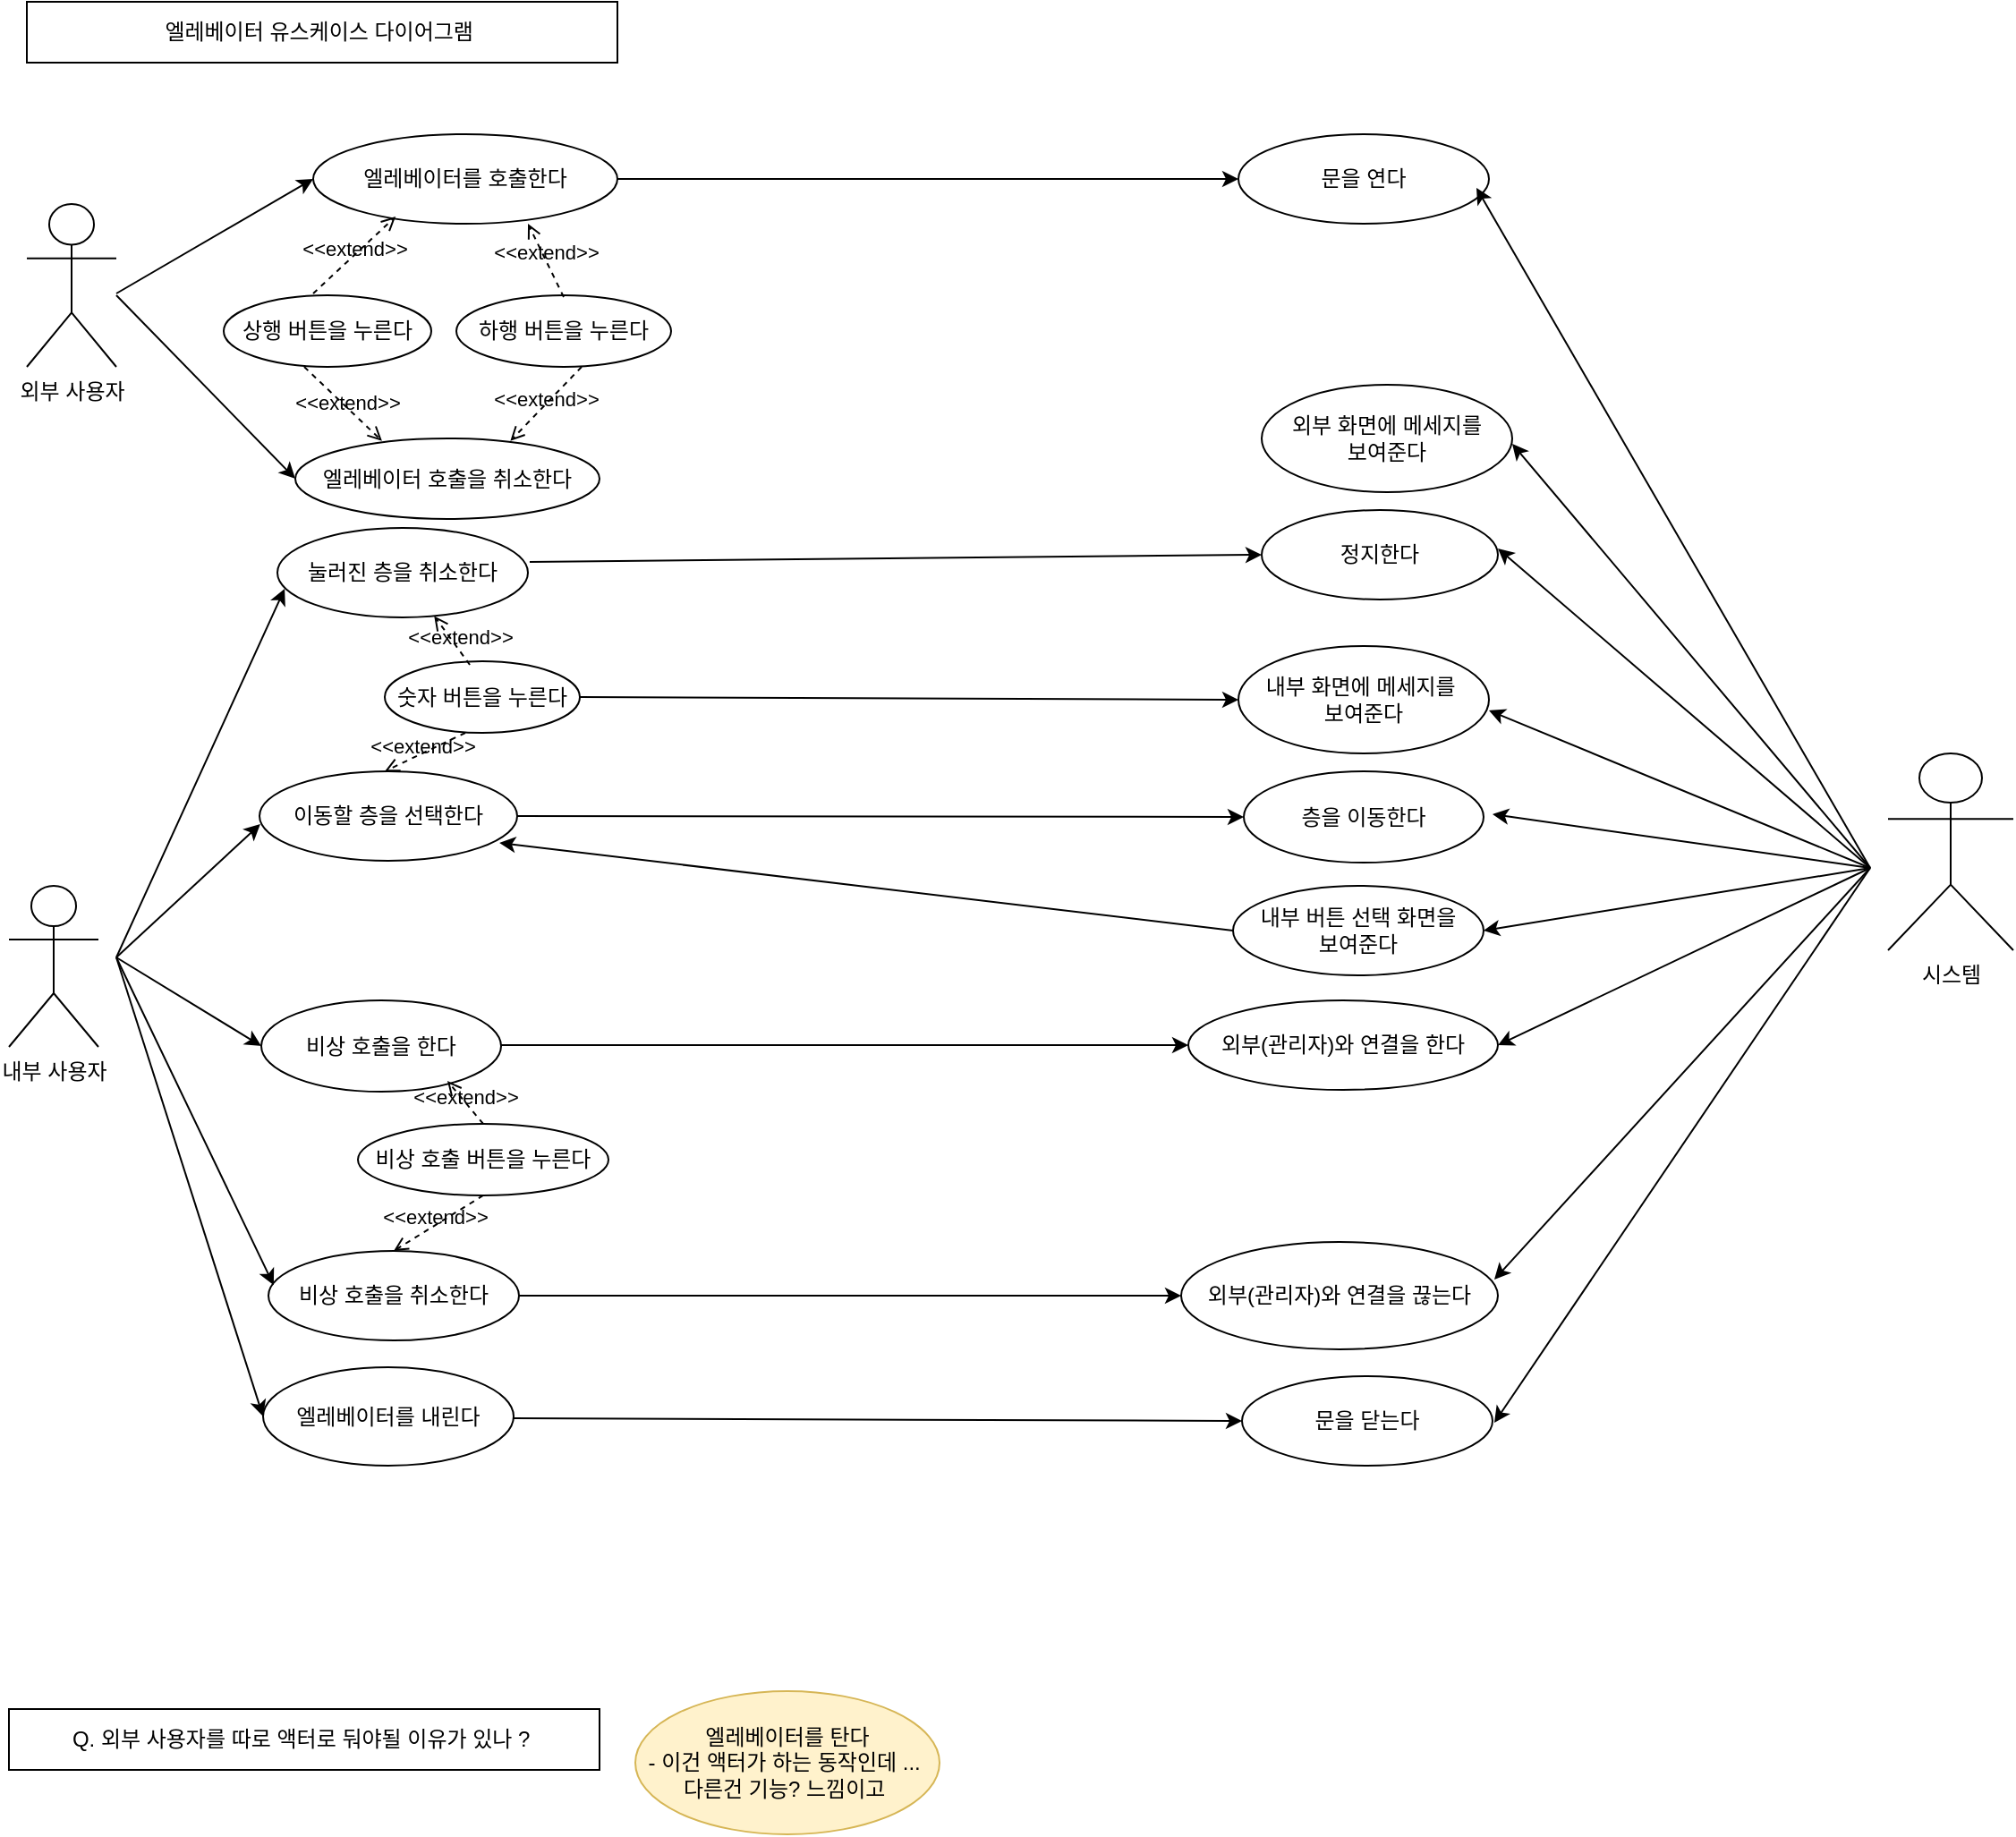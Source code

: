 <mxfile version="21.7.2" type="github">
  <diagram name="페이지-1" id="53Q3UClLWomSRLcQ5Eca">
    <mxGraphModel dx="2074" dy="1110" grid="1" gridSize="10" guides="1" tooltips="1" connect="1" arrows="1" fold="1" page="1" pageScale="1" pageWidth="827" pageHeight="1169" math="0" shadow="0">
      <root>
        <mxCell id="0" />
        <mxCell id="1" parent="0" />
        <mxCell id="rM92m6WjBes2DzVafnE3-1" value="외부 사용자" style="shape=umlActor;verticalLabelPosition=bottom;verticalAlign=top;html=1;outlineConnect=0;" parent="1" vertex="1">
          <mxGeometry x="30" y="709" width="50" height="91" as="geometry" />
        </mxCell>
        <mxCell id="rM92m6WjBes2DzVafnE3-2" value="상행 버튼을 누른다" style="ellipse;whiteSpace=wrap;html=1;" parent="1" vertex="1">
          <mxGeometry x="140" y="760" width="116" height="40" as="geometry" />
        </mxCell>
        <mxCell id="rM92m6WjBes2DzVafnE3-3" value="하행 버튼을 누른다" style="ellipse;whiteSpace=wrap;html=1;" parent="1" vertex="1">
          <mxGeometry x="270" y="760" width="120" height="40" as="geometry" />
        </mxCell>
        <mxCell id="rM92m6WjBes2DzVafnE3-4" value="엘레베이터를 탄다&lt;br&gt;- 이건 액터가 하는 동작인데 ...&amp;nbsp;&lt;br&gt;다른건 기능? 느낌이고&amp;nbsp;" style="ellipse;whiteSpace=wrap;html=1;fillColor=#fff2cc;strokeColor=#d6b656;" parent="1" vertex="1">
          <mxGeometry x="370" y="1540" width="170" height="80" as="geometry" />
        </mxCell>
        <mxCell id="rM92m6WjBes2DzVafnE3-6" value="내부 사용자" style="shape=umlActor;verticalLabelPosition=bottom;verticalAlign=top;html=1;outlineConnect=0;" parent="1" vertex="1">
          <mxGeometry x="20" y="1090" width="50" height="90" as="geometry" />
        </mxCell>
        <mxCell id="rM92m6WjBes2DzVafnE3-7" value="숫자 버튼을 누른다" style="ellipse;whiteSpace=wrap;html=1;" parent="1" vertex="1">
          <mxGeometry x="230" y="964.5" width="109" height="40" as="geometry" />
        </mxCell>
        <mxCell id="rM92m6WjBes2DzVafnE3-8" value="비상 호출을 한다" style="ellipse;whiteSpace=wrap;html=1;" parent="1" vertex="1">
          <mxGeometry x="161" y="1154" width="134" height="51" as="geometry" />
        </mxCell>
        <mxCell id="rM92m6WjBes2DzVafnE3-11" value="엘레베이터를 내린다" style="ellipse;whiteSpace=wrap;html=1;" parent="1" vertex="1">
          <mxGeometry x="162" y="1359" width="140" height="55" as="geometry" />
        </mxCell>
        <mxCell id="aBRIKeooZYA7CBRIlUgZ-55" value="" style="edgeStyle=orthogonalEdgeStyle;rounded=0;orthogonalLoop=1;jettySize=auto;html=1;" edge="1" parent="1" source="rM92m6WjBes2DzVafnE3-13" target="aBRIKeooZYA7CBRIlUgZ-7">
          <mxGeometry relative="1" as="geometry" />
        </mxCell>
        <mxCell id="rM92m6WjBes2DzVafnE3-13" value="엘레베이터를 호출한다" style="ellipse;whiteSpace=wrap;html=1;" parent="1" vertex="1">
          <mxGeometry x="190" y="670" width="170" height="50" as="geometry" />
        </mxCell>
        <mxCell id="rM92m6WjBes2DzVafnE3-23" value="이동할 층을 선택한다" style="ellipse;whiteSpace=wrap;html=1;" parent="1" vertex="1">
          <mxGeometry x="160" y="1026" width="144" height="50" as="geometry" />
        </mxCell>
        <mxCell id="rM92m6WjBes2DzVafnE3-24" value="눌러진 층을 취소한다" style="ellipse;whiteSpace=wrap;html=1;" parent="1" vertex="1">
          <mxGeometry x="170" y="890" width="140" height="50" as="geometry" />
        </mxCell>
        <mxCell id="rM92m6WjBes2DzVafnE3-25" value="비상 호출을 취소한다" style="ellipse;whiteSpace=wrap;html=1;" parent="1" vertex="1">
          <mxGeometry x="165" y="1294" width="140" height="50" as="geometry" />
        </mxCell>
        <mxCell id="rM92m6WjBes2DzVafnE3-29" value="" style="endArrow=classic;html=1;rounded=0;entryX=0.003;entryY=0.591;entryDx=0;entryDy=0;entryPerimeter=0;" parent="1" target="rM92m6WjBes2DzVafnE3-23" edge="1">
          <mxGeometry width="50" height="50" relative="1" as="geometry">
            <mxPoint x="80" y="1130" as="sourcePoint" />
            <mxPoint x="130" y="1060" as="targetPoint" />
          </mxGeometry>
        </mxCell>
        <mxCell id="rM92m6WjBes2DzVafnE3-30" value="" style="endArrow=classic;html=1;rounded=0;entryX=0;entryY=0.5;entryDx=0;entryDy=0;" parent="1" target="rM92m6WjBes2DzVafnE3-11" edge="1">
          <mxGeometry width="50" height="50" relative="1" as="geometry">
            <mxPoint x="80" y="1130" as="sourcePoint" />
            <mxPoint x="175" y="1289" as="targetPoint" />
          </mxGeometry>
        </mxCell>
        <mxCell id="rM92m6WjBes2DzVafnE3-31" value="비상 호출 버튼을 누른다" style="ellipse;whiteSpace=wrap;html=1;" parent="1" vertex="1">
          <mxGeometry x="215" y="1223" width="140" height="40" as="geometry" />
        </mxCell>
        <mxCell id="rM92m6WjBes2DzVafnE3-32" value="엘레베이터 호출을 취소한다" style="ellipse;whiteSpace=wrap;html=1;" parent="1" vertex="1">
          <mxGeometry x="180" y="840" width="170" height="45" as="geometry" />
        </mxCell>
        <mxCell id="aBRIKeooZYA7CBRIlUgZ-2" value="시스템" style="shape=umlActor;verticalLabelPosition=bottom;verticalAlign=top;html=1;outlineConnect=0;" vertex="1" parent="1">
          <mxGeometry x="1070" y="1016" width="70" height="110" as="geometry" />
        </mxCell>
        <mxCell id="aBRIKeooZYA7CBRIlUgZ-3" value="외부(관리자)와 연결을 한다" style="ellipse;whiteSpace=wrap;html=1;" vertex="1" parent="1">
          <mxGeometry x="679" y="1154" width="173" height="50" as="geometry" />
        </mxCell>
        <mxCell id="aBRIKeooZYA7CBRIlUgZ-4" value="층을 이동한다" style="ellipse;whiteSpace=wrap;html=1;" vertex="1" parent="1">
          <mxGeometry x="710" y="1026" width="134" height="51" as="geometry" />
        </mxCell>
        <mxCell id="aBRIKeooZYA7CBRIlUgZ-5" value="외부 화면에 메세지를&lt;br&gt;보여준다" style="ellipse;whiteSpace=wrap;html=1;" vertex="1" parent="1">
          <mxGeometry x="720" y="810" width="140" height="60" as="geometry" />
        </mxCell>
        <mxCell id="aBRIKeooZYA7CBRIlUgZ-6" value="문을 닫는다" style="ellipse;whiteSpace=wrap;html=1;" vertex="1" parent="1">
          <mxGeometry x="709" y="1364" width="140" height="50" as="geometry" />
        </mxCell>
        <mxCell id="aBRIKeooZYA7CBRIlUgZ-7" value="문을 연다" style="ellipse;whiteSpace=wrap;html=1;" vertex="1" parent="1">
          <mxGeometry x="707" y="670" width="140" height="50" as="geometry" />
        </mxCell>
        <mxCell id="aBRIKeooZYA7CBRIlUgZ-8" value="내부 버튼 선택 화면을 &lt;br&gt;보여준다" style="ellipse;whiteSpace=wrap;html=1;" vertex="1" parent="1">
          <mxGeometry x="704" y="1090" width="140" height="50" as="geometry" />
        </mxCell>
        <mxCell id="aBRIKeooZYA7CBRIlUgZ-11" value="정지한다" style="ellipse;whiteSpace=wrap;html=1;" vertex="1" parent="1">
          <mxGeometry x="720" y="880" width="132" height="50" as="geometry" />
        </mxCell>
        <mxCell id="aBRIKeooZYA7CBRIlUgZ-12" value="내부 화면에 메세지를&amp;nbsp;&lt;br&gt;보여준다" style="ellipse;whiteSpace=wrap;html=1;" vertex="1" parent="1">
          <mxGeometry x="707" y="956" width="140" height="60" as="geometry" />
        </mxCell>
        <mxCell id="aBRIKeooZYA7CBRIlUgZ-20" value="" style="endArrow=classic;html=1;rounded=0;entryX=0;entryY=0.5;entryDx=0;entryDy=0;exitX=1.007;exitY=0.38;exitDx=0;exitDy=0;exitPerimeter=0;" edge="1" parent="1" source="rM92m6WjBes2DzVafnE3-24" target="aBRIKeooZYA7CBRIlUgZ-11">
          <mxGeometry width="50" height="50" relative="1" as="geometry">
            <mxPoint x="216" y="930" as="sourcePoint" />
            <mxPoint x="266" y="880" as="targetPoint" />
            <Array as="points" />
          </mxGeometry>
        </mxCell>
        <mxCell id="aBRIKeooZYA7CBRIlUgZ-21" value="외부(관리자)와 연결을 끊는다" style="ellipse;whiteSpace=wrap;html=1;" vertex="1" parent="1">
          <mxGeometry x="675" y="1289" width="177" height="60" as="geometry" />
        </mxCell>
        <mxCell id="aBRIKeooZYA7CBRIlUgZ-22" value="" style="endArrow=classic;html=1;rounded=0;entryX=0;entryY=0.5;entryDx=0;entryDy=0;exitX=1;exitY=0.5;exitDx=0;exitDy=0;" edge="1" parent="1" source="rM92m6WjBes2DzVafnE3-7" target="aBRIKeooZYA7CBRIlUgZ-12">
          <mxGeometry width="50" height="50" relative="1" as="geometry">
            <mxPoint x="439" y="970" as="sourcePoint" />
            <mxPoint x="489" y="920" as="targetPoint" />
          </mxGeometry>
        </mxCell>
        <mxCell id="aBRIKeooZYA7CBRIlUgZ-27" value="" style="endArrow=classic;html=1;rounded=0;entryX=0;entryY=0.5;entryDx=0;entryDy=0;" edge="1" parent="1" target="aBRIKeooZYA7CBRIlUgZ-3">
          <mxGeometry width="50" height="50" relative="1" as="geometry">
            <mxPoint x="295" y="1179" as="sourcePoint" />
            <mxPoint x="345" y="1129" as="targetPoint" />
          </mxGeometry>
        </mxCell>
        <mxCell id="aBRIKeooZYA7CBRIlUgZ-30" value="" style="endArrow=classic;html=1;rounded=0;entryX=0;entryY=0.5;entryDx=0;entryDy=0;exitX=1;exitY=0.5;exitDx=0;exitDy=0;" edge="1" parent="1" source="rM92m6WjBes2DzVafnE3-25" target="aBRIKeooZYA7CBRIlUgZ-21">
          <mxGeometry width="50" height="50" relative="1" as="geometry">
            <mxPoint x="305" y="1306" as="sourcePoint" />
            <mxPoint x="355" y="1256" as="targetPoint" />
          </mxGeometry>
        </mxCell>
        <mxCell id="aBRIKeooZYA7CBRIlUgZ-31" value="" style="endArrow=classic;html=1;rounded=0;entryX=0;entryY=0.5;entryDx=0;entryDy=0;" edge="1" parent="1" target="aBRIKeooZYA7CBRIlUgZ-6">
          <mxGeometry width="50" height="50" relative="1" as="geometry">
            <mxPoint x="302" y="1387.5" as="sourcePoint" />
            <mxPoint x="685" y="1390.5" as="targetPoint" />
          </mxGeometry>
        </mxCell>
        <mxCell id="aBRIKeooZYA7CBRIlUgZ-33" value="" style="endArrow=classic;html=1;rounded=0;entryX=0;entryY=0.5;entryDx=0;entryDy=0;exitX=1;exitY=0.5;exitDx=0;exitDy=0;" edge="1" parent="1" source="rM92m6WjBes2DzVafnE3-23" target="aBRIKeooZYA7CBRIlUgZ-4">
          <mxGeometry width="50" height="50" relative="1" as="geometry">
            <mxPoint x="300" y="1030" as="sourcePoint" />
            <mxPoint x="350" y="980" as="targetPoint" />
          </mxGeometry>
        </mxCell>
        <mxCell id="aBRIKeooZYA7CBRIlUgZ-39" value="Q. 외부 사용자를 따로 액터로 둬야될 이유가 있나 ?&amp;nbsp;" style="rounded=0;whiteSpace=wrap;html=1;" vertex="1" parent="1">
          <mxGeometry x="20" y="1550" width="330" height="34" as="geometry" />
        </mxCell>
        <mxCell id="aBRIKeooZYA7CBRIlUgZ-40" value="" style="endArrow=classic;html=1;rounded=0;entryX=0;entryY=0.5;entryDx=0;entryDy=0;" edge="1" parent="1" target="rM92m6WjBes2DzVafnE3-13">
          <mxGeometry width="50" height="50" relative="1" as="geometry">
            <mxPoint x="80" y="759" as="sourcePoint" />
            <mxPoint x="130" y="709" as="targetPoint" />
          </mxGeometry>
        </mxCell>
        <mxCell id="aBRIKeooZYA7CBRIlUgZ-41" value="" style="endArrow=classic;html=1;rounded=0;entryX=0;entryY=0.5;entryDx=0;entryDy=0;" edge="1" parent="1" target="rM92m6WjBes2DzVafnE3-32">
          <mxGeometry width="50" height="50" relative="1" as="geometry">
            <mxPoint x="80" y="760" as="sourcePoint" />
            <mxPoint x="130" y="710" as="targetPoint" />
          </mxGeometry>
        </mxCell>
        <mxCell id="aBRIKeooZYA7CBRIlUgZ-43" value="&amp;lt;&amp;lt;extend&amp;gt;&amp;gt;" style="html=1;verticalAlign=bottom;labelBackgroundColor=none;endArrow=open;endFill=0;dashed=1;rounded=0;entryX=0.706;entryY=1;entryDx=0;entryDy=0;entryPerimeter=0;" edge="1" parent="1" target="rM92m6WjBes2DzVafnE3-13">
          <mxGeometry x="-0.185" y="2" width="160" relative="1" as="geometry">
            <mxPoint x="330" y="761" as="sourcePoint" />
            <mxPoint x="310" y="731" as="targetPoint" />
            <mxPoint as="offset" />
          </mxGeometry>
        </mxCell>
        <mxCell id="aBRIKeooZYA7CBRIlUgZ-44" value="&amp;lt;&amp;lt;extend&amp;gt;&amp;gt;" style="html=1;verticalAlign=bottom;labelBackgroundColor=none;endArrow=open;endFill=0;dashed=1;rounded=0;entryX=0.271;entryY=0.92;entryDx=0;entryDy=0;entryPerimeter=0;" edge="1" parent="1" target="rM92m6WjBes2DzVafnE3-13">
          <mxGeometry x="-0.132" y="-4" width="160" relative="1" as="geometry">
            <mxPoint x="190" y="759" as="sourcePoint" />
            <mxPoint x="226" y="709" as="targetPoint" />
            <mxPoint as="offset" />
          </mxGeometry>
        </mxCell>
        <mxCell id="aBRIKeooZYA7CBRIlUgZ-45" value="&amp;lt;&amp;lt;extend&amp;gt;&amp;gt;" style="html=1;verticalAlign=bottom;labelBackgroundColor=none;endArrow=open;endFill=0;dashed=1;rounded=0;entryX=0.285;entryY=0.031;entryDx=0;entryDy=0;entryPerimeter=0;" edge="1" parent="1" target="rM92m6WjBes2DzVafnE3-32">
          <mxGeometry x="0.249" y="-4" width="160" relative="1" as="geometry">
            <mxPoint x="185" y="800" as="sourcePoint" />
            <mxPoint x="345" y="800" as="targetPoint" />
            <mxPoint as="offset" />
          </mxGeometry>
        </mxCell>
        <mxCell id="aBRIKeooZYA7CBRIlUgZ-46" value="&amp;lt;&amp;lt;extend&amp;gt;&amp;gt;" style="html=1;verticalAlign=bottom;labelBackgroundColor=none;endArrow=open;endFill=0;dashed=1;rounded=0;entryX=0.707;entryY=0.031;entryDx=0;entryDy=0;entryPerimeter=0;" edge="1" parent="1" target="rM92m6WjBes2DzVafnE3-32">
          <mxGeometry x="0.163" y="4" width="160" relative="1" as="geometry">
            <mxPoint x="340" y="800" as="sourcePoint" />
            <mxPoint x="500" y="800" as="targetPoint" />
            <mxPoint as="offset" />
          </mxGeometry>
        </mxCell>
        <mxCell id="aBRIKeooZYA7CBRIlUgZ-47" value="" style="endArrow=classic;html=1;rounded=0;entryX=0.029;entryY=0.68;entryDx=0;entryDy=0;entryPerimeter=0;" edge="1" parent="1" target="rM92m6WjBes2DzVafnE3-24">
          <mxGeometry width="50" height="50" relative="1" as="geometry">
            <mxPoint x="80" y="1130" as="sourcePoint" />
            <mxPoint x="150" y="1015" as="targetPoint" />
          </mxGeometry>
        </mxCell>
        <mxCell id="aBRIKeooZYA7CBRIlUgZ-49" value="" style="endArrow=classic;html=1;rounded=0;entryX=0.021;entryY=0.383;entryDx=0;entryDy=0;entryPerimeter=0;" edge="1" parent="1" target="rM92m6WjBes2DzVafnE3-25">
          <mxGeometry width="50" height="50" relative="1" as="geometry">
            <mxPoint x="80" y="1130" as="sourcePoint" />
            <mxPoint x="177.9" y="1289.9" as="targetPoint" />
          </mxGeometry>
        </mxCell>
        <mxCell id="aBRIKeooZYA7CBRIlUgZ-50" value="&amp;lt;&amp;lt;extend&amp;gt;&amp;gt;" style="html=1;verticalAlign=bottom;labelBackgroundColor=none;endArrow=open;endFill=0;dashed=1;rounded=0;exitX=0.5;exitY=0;exitDx=0;exitDy=0;" edge="1" parent="1" source="rM92m6WjBes2DzVafnE3-31">
          <mxGeometry x="-0.3" y="4" width="160" relative="1" as="geometry">
            <mxPoint x="289" y="1249" as="sourcePoint" />
            <mxPoint x="265" y="1199" as="targetPoint" />
            <mxPoint as="offset" />
          </mxGeometry>
        </mxCell>
        <mxCell id="aBRIKeooZYA7CBRIlUgZ-51" value="&amp;lt;&amp;lt;extend&amp;gt;&amp;gt;" style="html=1;verticalAlign=bottom;labelBackgroundColor=none;endArrow=open;endFill=0;dashed=1;rounded=0;entryX=0.5;entryY=0;entryDx=0;entryDy=0;exitX=0.5;exitY=1;exitDx=0;exitDy=0;" edge="1" parent="1" source="rM92m6WjBes2DzVafnE3-31" target="rM92m6WjBes2DzVafnE3-25">
          <mxGeometry x="0.163" y="4" width="160" relative="1" as="geometry">
            <mxPoint x="275" y="1238" as="sourcePoint" />
            <mxPoint x="235" y="1279" as="targetPoint" />
            <mxPoint as="offset" />
          </mxGeometry>
        </mxCell>
        <mxCell id="aBRIKeooZYA7CBRIlUgZ-52" value="&amp;lt;&amp;lt;extend&amp;gt;&amp;gt;" style="html=1;verticalAlign=bottom;labelBackgroundColor=none;endArrow=open;endFill=0;dashed=1;rounded=0;exitX=0.436;exitY=0.05;exitDx=0;exitDy=0;exitPerimeter=0;" edge="1" parent="1" source="rM92m6WjBes2DzVafnE3-7" target="rM92m6WjBes2DzVafnE3-24">
          <mxGeometry x="-0.501" y="1" width="160" relative="1" as="geometry">
            <mxPoint x="360" y="964.5" as="sourcePoint" />
            <mxPoint x="406" y="921.5" as="targetPoint" />
            <mxPoint as="offset" />
          </mxGeometry>
        </mxCell>
        <mxCell id="aBRIKeooZYA7CBRIlUgZ-53" value="&amp;lt;&amp;lt;extend&amp;gt;&amp;gt;" style="html=1;verticalAlign=bottom;labelBackgroundColor=none;endArrow=open;endFill=0;dashed=1;rounded=0;entryX=0.707;entryY=0.031;entryDx=0;entryDy=0;entryPerimeter=0;exitX=0.413;exitY=1;exitDx=0;exitDy=0;exitPerimeter=0;" edge="1" parent="1" source="rM92m6WjBes2DzVafnE3-7">
          <mxGeometry x="0.163" y="4" width="160" relative="1" as="geometry">
            <mxPoint x="270" y="985" as="sourcePoint" />
            <mxPoint x="230" y="1026" as="targetPoint" />
            <mxPoint as="offset" />
          </mxGeometry>
        </mxCell>
        <mxCell id="aBRIKeooZYA7CBRIlUgZ-56" value="" style="endArrow=classic;html=1;rounded=0;entryX=0.95;entryY=0.6;entryDx=0;entryDy=0;entryPerimeter=0;" edge="1" parent="1" target="aBRIKeooZYA7CBRIlUgZ-7">
          <mxGeometry width="50" height="50" relative="1" as="geometry">
            <mxPoint x="1060" y="1080" as="sourcePoint" />
            <mxPoint x="1070" y="976" as="targetPoint" />
          </mxGeometry>
        </mxCell>
        <mxCell id="aBRIKeooZYA7CBRIlUgZ-57" value="" style="endArrow=classic;html=1;rounded=0;entryX=0.95;entryY=0.6;entryDx=0;entryDy=0;entryPerimeter=0;" edge="1" parent="1">
          <mxGeometry width="50" height="50" relative="1" as="geometry">
            <mxPoint x="1060" y="1080" as="sourcePoint" />
            <mxPoint x="860" y="843" as="targetPoint" />
          </mxGeometry>
        </mxCell>
        <mxCell id="aBRIKeooZYA7CBRIlUgZ-58" value="" style="endArrow=classic;html=1;rounded=0;entryX=0.95;entryY=0.6;entryDx=0;entryDy=0;entryPerimeter=0;" edge="1" parent="1">
          <mxGeometry width="50" height="50" relative="1" as="geometry">
            <mxPoint x="1060" y="1080" as="sourcePoint" />
            <mxPoint x="852" y="901.5" as="targetPoint" />
          </mxGeometry>
        </mxCell>
        <mxCell id="aBRIKeooZYA7CBRIlUgZ-59" value="" style="endArrow=classic;html=1;rounded=0;entryX=0.95;entryY=0.6;entryDx=0;entryDy=0;entryPerimeter=0;" edge="1" parent="1">
          <mxGeometry width="50" height="50" relative="1" as="geometry">
            <mxPoint x="1060" y="1080" as="sourcePoint" />
            <mxPoint x="847" y="992" as="targetPoint" />
          </mxGeometry>
        </mxCell>
        <mxCell id="aBRIKeooZYA7CBRIlUgZ-60" value="" style="endArrow=classic;html=1;rounded=0;entryX=0.95;entryY=0.6;entryDx=0;entryDy=0;entryPerimeter=0;" edge="1" parent="1">
          <mxGeometry width="50" height="50" relative="1" as="geometry">
            <mxPoint x="1060" y="1080" as="sourcePoint" />
            <mxPoint x="849" y="1050" as="targetPoint" />
          </mxGeometry>
        </mxCell>
        <mxCell id="aBRIKeooZYA7CBRIlUgZ-61" value="" style="endArrow=classic;html=1;rounded=0;entryX=1;entryY=0.5;entryDx=0;entryDy=0;" edge="1" parent="1" target="aBRIKeooZYA7CBRIlUgZ-8">
          <mxGeometry width="50" height="50" relative="1" as="geometry">
            <mxPoint x="1060" y="1080" as="sourcePoint" />
            <mxPoint x="847" y="1110" as="targetPoint" />
          </mxGeometry>
        </mxCell>
        <mxCell id="aBRIKeooZYA7CBRIlUgZ-62" value="" style="endArrow=classic;html=1;rounded=0;entryX=1;entryY=0.5;entryDx=0;entryDy=0;" edge="1" parent="1" target="aBRIKeooZYA7CBRIlUgZ-3">
          <mxGeometry width="50" height="50" relative="1" as="geometry">
            <mxPoint x="1060" y="1080" as="sourcePoint" />
            <mxPoint x="847" y="1250" as="targetPoint" />
          </mxGeometry>
        </mxCell>
        <mxCell id="aBRIKeooZYA7CBRIlUgZ-63" value="" style="endArrow=classic;html=1;rounded=0;" edge="1" parent="1">
          <mxGeometry width="50" height="50" relative="1" as="geometry">
            <mxPoint x="1060" y="1080" as="sourcePoint" />
            <mxPoint x="850" y="1310" as="targetPoint" />
          </mxGeometry>
        </mxCell>
        <mxCell id="aBRIKeooZYA7CBRIlUgZ-64" value="엘레베이터 유스케이스 다이어그램&amp;nbsp;" style="rounded=0;whiteSpace=wrap;html=1;" vertex="1" parent="1">
          <mxGeometry x="30" y="596" width="330" height="34" as="geometry" />
        </mxCell>
        <mxCell id="aBRIKeooZYA7CBRIlUgZ-65" value="" style="endArrow=classic;html=1;rounded=0;entryX=0.931;entryY=0.8;entryDx=0;entryDy=0;entryPerimeter=0;exitX=0;exitY=0.5;exitDx=0;exitDy=0;" edge="1" parent="1" source="aBRIKeooZYA7CBRIlUgZ-8" target="rM92m6WjBes2DzVafnE3-23">
          <mxGeometry width="50" height="50" relative="1" as="geometry">
            <mxPoint x="710" y="1120" as="sourcePoint" />
            <mxPoint x="840" y="1080" as="targetPoint" />
          </mxGeometry>
        </mxCell>
        <mxCell id="aBRIKeooZYA7CBRIlUgZ-67" value="" style="endArrow=classic;html=1;rounded=0;entryX=0;entryY=0.5;entryDx=0;entryDy=0;" edge="1" parent="1" target="rM92m6WjBes2DzVafnE3-8">
          <mxGeometry width="50" height="50" relative="1" as="geometry">
            <mxPoint x="80" y="1130" as="sourcePoint" />
            <mxPoint x="180" y="1313" as="targetPoint" />
          </mxGeometry>
        </mxCell>
        <mxCell id="aBRIKeooZYA7CBRIlUgZ-68" value="" style="endArrow=classic;html=1;rounded=0;" edge="1" parent="1">
          <mxGeometry width="50" height="50" relative="1" as="geometry">
            <mxPoint x="1060" y="1080" as="sourcePoint" />
            <mxPoint x="850" y="1390" as="targetPoint" />
          </mxGeometry>
        </mxCell>
      </root>
    </mxGraphModel>
  </diagram>
</mxfile>

